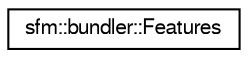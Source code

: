 digraph "Graphical Class Hierarchy"
{
  edge [fontname="FreeSans",fontsize="10",labelfontname="FreeSans",labelfontsize="10"];
  node [fontname="FreeSans",fontsize="10",shape=record];
  rankdir="LR";
  Node0 [label="sfm::bundler::Features",height=0.2,width=0.4,color="black", fillcolor="white", style="filled",URL="$classsfm_1_1bundler_1_1_features.html",tooltip="Bundler Component: Computes image features for every view in the scene and stores the features in the..."];
}
